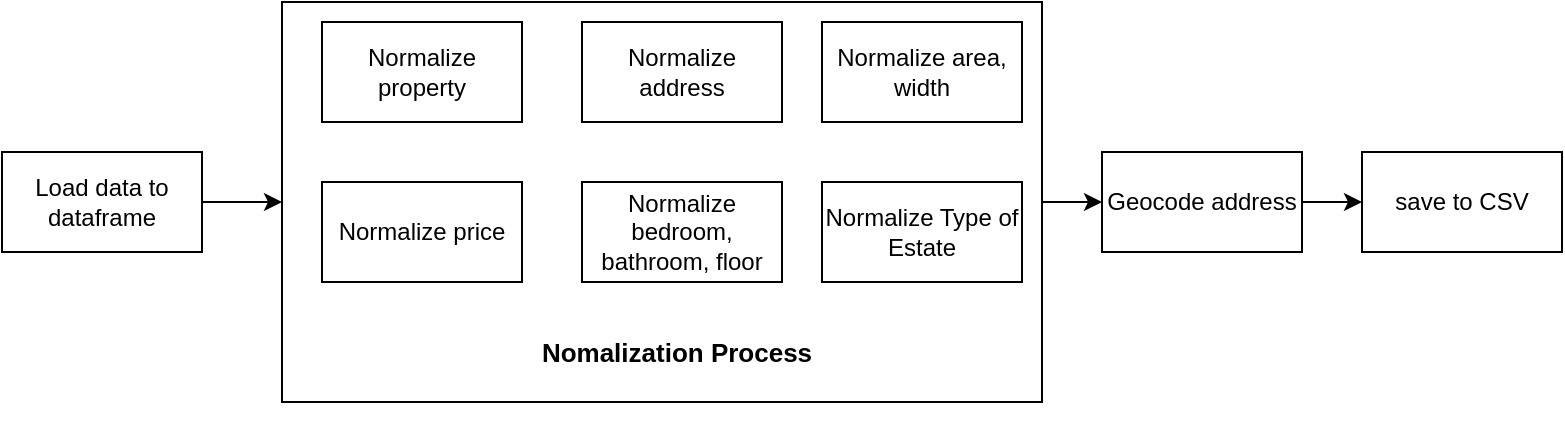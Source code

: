 <mxfile version="24.6.3" type="device">
  <diagram name="Trang-1" id="TpLlYppdM2VsVx_QdYm2">
    <mxGraphModel dx="794" dy="420" grid="1" gridSize="10" guides="1" tooltips="1" connect="1" arrows="1" fold="1" page="1" pageScale="1" pageWidth="827" pageHeight="1169" math="0" shadow="0">
      <root>
        <mxCell id="0" />
        <mxCell id="1" parent="0" />
        <mxCell id="6xqh0I-vSeU7aA8JQd5K-16" value="" style="edgeStyle=orthogonalEdgeStyle;rounded=0;orthogonalLoop=1;jettySize=auto;html=1;" edge="1" parent="1" source="6xqh0I-vSeU7aA8JQd5K-2" target="6xqh0I-vSeU7aA8JQd5K-13">
          <mxGeometry relative="1" as="geometry" />
        </mxCell>
        <mxCell id="6xqh0I-vSeU7aA8JQd5K-2" value="Geocode address" style="html=1;dashed=0;whiteSpace=wrap;" vertex="1" parent="1">
          <mxGeometry x="590" y="155" width="100" height="50" as="geometry" />
        </mxCell>
        <mxCell id="6xqh0I-vSeU7aA8JQd5K-15" value="" style="edgeStyle=orthogonalEdgeStyle;rounded=0;orthogonalLoop=1;jettySize=auto;html=1;" edge="1" parent="1" source="6xqh0I-vSeU7aA8JQd5K-3" target="6xqh0I-vSeU7aA8JQd5K-2">
          <mxGeometry relative="1" as="geometry" />
        </mxCell>
        <mxCell id="6xqh0I-vSeU7aA8JQd5K-3" value="" style="html=1;dashed=0;whiteSpace=wrap;" vertex="1" parent="1">
          <mxGeometry x="180" y="80" width="380" height="200" as="geometry" />
        </mxCell>
        <mxCell id="6xqh0I-vSeU7aA8JQd5K-14" value="" style="edgeStyle=orthogonalEdgeStyle;rounded=0;orthogonalLoop=1;jettySize=auto;html=1;entryX=0;entryY=0.5;entryDx=0;entryDy=0;" edge="1" parent="1" source="6xqh0I-vSeU7aA8JQd5K-4" target="6xqh0I-vSeU7aA8JQd5K-3">
          <mxGeometry relative="1" as="geometry" />
        </mxCell>
        <mxCell id="6xqh0I-vSeU7aA8JQd5K-4" value="Load data to dataframe" style="html=1;dashed=0;whiteSpace=wrap;" vertex="1" parent="1">
          <mxGeometry x="40" y="155" width="100" height="50" as="geometry" />
        </mxCell>
        <mxCell id="6xqh0I-vSeU7aA8JQd5K-6" value="Normalize property" style="html=1;dashed=0;whiteSpace=wrap;" vertex="1" parent="1">
          <mxGeometry x="200" y="90" width="100" height="50" as="geometry" />
        </mxCell>
        <mxCell id="6xqh0I-vSeU7aA8JQd5K-7" value="Normalize bedroom, bathroom, floor" style="html=1;dashed=0;whiteSpace=wrap;" vertex="1" parent="1">
          <mxGeometry x="330" y="170" width="100" height="50" as="geometry" />
        </mxCell>
        <mxCell id="6xqh0I-vSeU7aA8JQd5K-8" value="Normalize price" style="html=1;dashed=0;whiteSpace=wrap;" vertex="1" parent="1">
          <mxGeometry x="200" y="170" width="100" height="50" as="geometry" />
        </mxCell>
        <mxCell id="6xqh0I-vSeU7aA8JQd5K-9" value="Normalize address" style="html=1;dashed=0;whiteSpace=wrap;" vertex="1" parent="1">
          <mxGeometry x="330" y="90" width="100" height="50" as="geometry" />
        </mxCell>
        <mxCell id="6xqh0I-vSeU7aA8JQd5K-11" value="Normalize area, width" style="html=1;dashed=0;whiteSpace=wrap;" vertex="1" parent="1">
          <mxGeometry x="450" y="90" width="100" height="50" as="geometry" />
        </mxCell>
        <mxCell id="6xqh0I-vSeU7aA8JQd5K-12" value="Normalize Type of Estate" style="html=1;dashed=0;whiteSpace=wrap;" vertex="1" parent="1">
          <mxGeometry x="450" y="170" width="100" height="50" as="geometry" />
        </mxCell>
        <mxCell id="6xqh0I-vSeU7aA8JQd5K-13" value="save to CSV" style="html=1;dashed=0;whiteSpace=wrap;" vertex="1" parent="1">
          <mxGeometry x="720" y="155" width="100" height="50" as="geometry" />
        </mxCell>
        <mxCell id="6xqh0I-vSeU7aA8JQd5K-17" style="edgeStyle=orthogonalEdgeStyle;rounded=0;orthogonalLoop=1;jettySize=auto;html=1;exitX=0.5;exitY=1;exitDx=0;exitDy=0;" edge="1" parent="1" source="6xqh0I-vSeU7aA8JQd5K-3" target="6xqh0I-vSeU7aA8JQd5K-3">
          <mxGeometry relative="1" as="geometry" />
        </mxCell>
        <mxCell id="6xqh0I-vSeU7aA8JQd5K-18" value="&lt;b&gt;&lt;font style=&quot;font-size: 13px;&quot;&gt;Nomalization Process&lt;/font&gt;&lt;/b&gt;" style="text;strokeColor=none;align=center;fillColor=none;html=1;verticalAlign=middle;whiteSpace=wrap;rounded=0;" vertex="1" parent="1">
          <mxGeometry x="305" y="240" width="145" height="30" as="geometry" />
        </mxCell>
      </root>
    </mxGraphModel>
  </diagram>
</mxfile>
